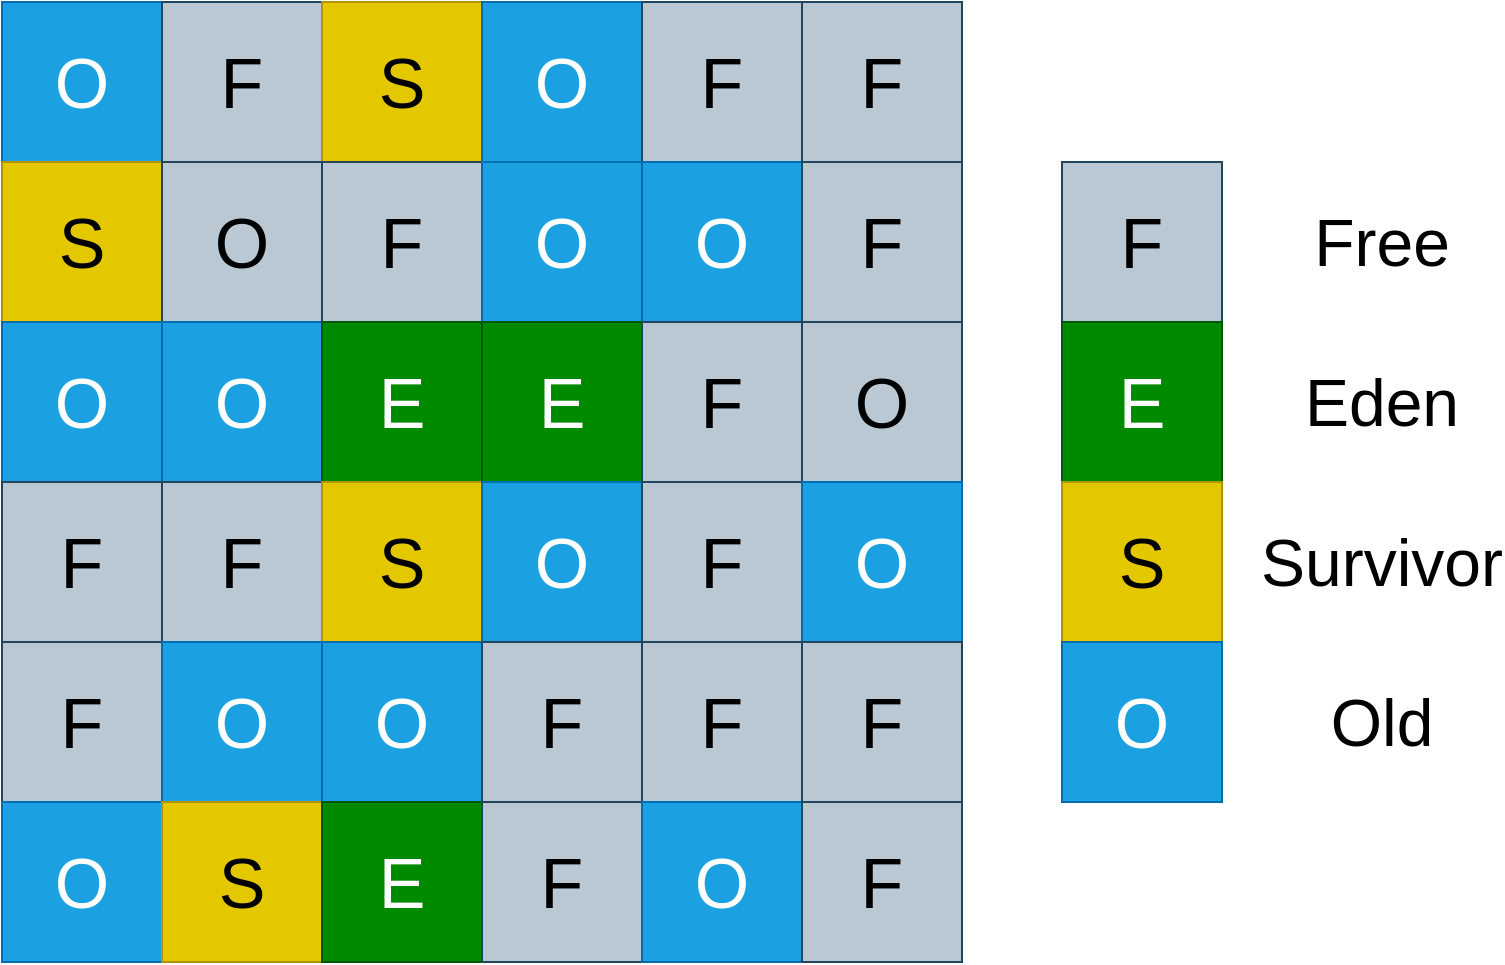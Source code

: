 <mxfile version="22.1.11" type="device">
  <diagram name="Page-1" id="shorsJrz5CvxYnMFktIX">
    <mxGraphModel dx="1434" dy="798" grid="1" gridSize="10" guides="1" tooltips="1" connect="1" arrows="1" fold="1" page="1" pageScale="1" pageWidth="850" pageHeight="1100" math="0" shadow="0">
      <root>
        <mxCell id="0" />
        <mxCell id="1" parent="0" />
        <mxCell id="M-CAjZql78VYrEVdxcIX-1" value="O" style="whiteSpace=wrap;html=1;aspect=fixed;fillColor=#1ba1e2;fontColor=#ffffff;strokeColor=#006EAF;fontSize=35;" parent="1" vertex="1">
          <mxGeometry x="80" y="40" width="80" height="80" as="geometry" />
        </mxCell>
        <mxCell id="M-CAjZql78VYrEVdxcIX-2" value="F" style="whiteSpace=wrap;html=1;aspect=fixed;fillColor=#bac8d3;strokeColor=#23445d;fontSize=35;" parent="1" vertex="1">
          <mxGeometry x="160" y="40" width="80" height="80" as="geometry" />
        </mxCell>
        <mxCell id="M-CAjZql78VYrEVdxcIX-3" value="S" style="whiteSpace=wrap;html=1;aspect=fixed;fillColor=#e3c800;fontColor=#000000;strokeColor=#B09500;fontSize=35;" parent="1" vertex="1">
          <mxGeometry x="240" y="40" width="80" height="80" as="geometry" />
        </mxCell>
        <mxCell id="M-CAjZql78VYrEVdxcIX-4" value="O" style="whiteSpace=wrap;html=1;aspect=fixed;fillColor=#1ba1e2;fontColor=#ffffff;strokeColor=#006EAF;fontSize=35;" parent="1" vertex="1">
          <mxGeometry x="320" y="40" width="80" height="80" as="geometry" />
        </mxCell>
        <mxCell id="M-CAjZql78VYrEVdxcIX-5" value="F" style="whiteSpace=wrap;html=1;aspect=fixed;fillColor=#bac8d3;strokeColor=#23445d;fontSize=35;" parent="1" vertex="1">
          <mxGeometry x="400" y="40" width="80" height="80" as="geometry" />
        </mxCell>
        <mxCell id="M-CAjZql78VYrEVdxcIX-6" value="F" style="whiteSpace=wrap;html=1;aspect=fixed;fillColor=#bac8d3;strokeColor=#23445d;fontSize=35;" parent="1" vertex="1">
          <mxGeometry x="480" y="40" width="80" height="80" as="geometry" />
        </mxCell>
        <mxCell id="M-CAjZql78VYrEVdxcIX-32" value="S" style="whiteSpace=wrap;html=1;aspect=fixed;fillColor=#e3c800;fontColor=#000000;strokeColor=#B09500;fontSize=35;" parent="1" vertex="1">
          <mxGeometry x="80" y="120" width="80" height="80" as="geometry" />
        </mxCell>
        <mxCell id="M-CAjZql78VYrEVdxcIX-33" value="O" style="whiteSpace=wrap;html=1;aspect=fixed;fillColor=#bac8d3;strokeColor=#23445d;fontSize=35;" parent="1" vertex="1">
          <mxGeometry x="160" y="120" width="80" height="80" as="geometry" />
        </mxCell>
        <mxCell id="M-CAjZql78VYrEVdxcIX-34" value="F" style="whiteSpace=wrap;html=1;aspect=fixed;fillColor=#bac8d3;strokeColor=#23445d;fontSize=35;" parent="1" vertex="1">
          <mxGeometry x="240" y="120" width="80" height="80" as="geometry" />
        </mxCell>
        <mxCell id="M-CAjZql78VYrEVdxcIX-35" value="O" style="whiteSpace=wrap;html=1;aspect=fixed;fillColor=#1ba1e2;fontColor=#ffffff;strokeColor=#006EAF;fontSize=35;" parent="1" vertex="1">
          <mxGeometry x="320" y="120" width="80" height="80" as="geometry" />
        </mxCell>
        <mxCell id="M-CAjZql78VYrEVdxcIX-36" value="O" style="whiteSpace=wrap;html=1;aspect=fixed;fillColor=#1ba1e2;fontColor=#ffffff;strokeColor=#006EAF;fontSize=35;" parent="1" vertex="1">
          <mxGeometry x="400" y="120" width="80" height="80" as="geometry" />
        </mxCell>
        <mxCell id="M-CAjZql78VYrEVdxcIX-37" value="F" style="whiteSpace=wrap;html=1;aspect=fixed;fillColor=#bac8d3;strokeColor=#23445d;fontSize=35;" parent="1" vertex="1">
          <mxGeometry x="480" y="120" width="80" height="80" as="geometry" />
        </mxCell>
        <mxCell id="M-CAjZql78VYrEVdxcIX-38" value="O" style="whiteSpace=wrap;html=1;aspect=fixed;fillColor=#1ba1e2;fontColor=#ffffff;strokeColor=#006EAF;fontSize=35;" parent="1" vertex="1">
          <mxGeometry x="80" y="200" width="80" height="80" as="geometry" />
        </mxCell>
        <mxCell id="M-CAjZql78VYrEVdxcIX-39" value="O" style="whiteSpace=wrap;html=1;aspect=fixed;fillColor=#1ba1e2;fontColor=#ffffff;strokeColor=#006EAF;fontSize=35;" parent="1" vertex="1">
          <mxGeometry x="160" y="200" width="80" height="80" as="geometry" />
        </mxCell>
        <mxCell id="M-CAjZql78VYrEVdxcIX-40" value="E" style="whiteSpace=wrap;html=1;aspect=fixed;fillColor=#008a00;fontColor=#ffffff;strokeColor=#005700;fontSize=35;" parent="1" vertex="1">
          <mxGeometry x="240" y="200" width="80" height="80" as="geometry" />
        </mxCell>
        <mxCell id="M-CAjZql78VYrEVdxcIX-41" value="E" style="whiteSpace=wrap;html=1;aspect=fixed;fillColor=#008a00;fontColor=#ffffff;strokeColor=#005700;fontSize=35;" parent="1" vertex="1">
          <mxGeometry x="320" y="200" width="80" height="80" as="geometry" />
        </mxCell>
        <mxCell id="M-CAjZql78VYrEVdxcIX-42" value="F" style="whiteSpace=wrap;html=1;aspect=fixed;fillColor=#bac8d3;strokeColor=#23445d;fontSize=35;" parent="1" vertex="1">
          <mxGeometry x="400" y="200" width="80" height="80" as="geometry" />
        </mxCell>
        <mxCell id="M-CAjZql78VYrEVdxcIX-43" value="O" style="whiteSpace=wrap;html=1;aspect=fixed;fillColor=#bac8d3;strokeColor=#23445d;fontSize=35;" parent="1" vertex="1">
          <mxGeometry x="480" y="200" width="80" height="80" as="geometry" />
        </mxCell>
        <mxCell id="M-CAjZql78VYrEVdxcIX-44" value="F" style="whiteSpace=wrap;html=1;aspect=fixed;fillColor=#bac8d3;strokeColor=#23445d;fontSize=35;" parent="1" vertex="1">
          <mxGeometry x="80" y="280" width="80" height="80" as="geometry" />
        </mxCell>
        <mxCell id="M-CAjZql78VYrEVdxcIX-45" value="F" style="whiteSpace=wrap;html=1;aspect=fixed;fillColor=#bac8d3;strokeColor=#23445d;fontSize=35;" parent="1" vertex="1">
          <mxGeometry x="160" y="280" width="80" height="80" as="geometry" />
        </mxCell>
        <mxCell id="M-CAjZql78VYrEVdxcIX-46" value="S" style="whiteSpace=wrap;html=1;aspect=fixed;fillColor=#e3c800;fontColor=#000000;strokeColor=#B09500;fontSize=35;" parent="1" vertex="1">
          <mxGeometry x="240" y="280" width="80" height="80" as="geometry" />
        </mxCell>
        <mxCell id="M-CAjZql78VYrEVdxcIX-47" value="O" style="whiteSpace=wrap;html=1;aspect=fixed;fillColor=#1ba1e2;fontColor=#ffffff;strokeColor=#006EAF;fontSize=35;" parent="1" vertex="1">
          <mxGeometry x="320" y="280" width="80" height="80" as="geometry" />
        </mxCell>
        <mxCell id="M-CAjZql78VYrEVdxcIX-48" value="F" style="whiteSpace=wrap;html=1;aspect=fixed;fillColor=#bac8d3;strokeColor=#23445d;fontSize=35;" parent="1" vertex="1">
          <mxGeometry x="400" y="280" width="80" height="80" as="geometry" />
        </mxCell>
        <mxCell id="M-CAjZql78VYrEVdxcIX-49" value="O" style="whiteSpace=wrap;html=1;aspect=fixed;fillColor=#1ba1e2;fontColor=#ffffff;strokeColor=#006EAF;fontSize=35;" parent="1" vertex="1">
          <mxGeometry x="480" y="280" width="80" height="80" as="geometry" />
        </mxCell>
        <mxCell id="M-CAjZql78VYrEVdxcIX-50" value="F" style="whiteSpace=wrap;html=1;aspect=fixed;fillColor=#bac8d3;strokeColor=#23445d;fontSize=35;" parent="1" vertex="1">
          <mxGeometry x="80" y="360" width="80" height="80" as="geometry" />
        </mxCell>
        <mxCell id="M-CAjZql78VYrEVdxcIX-51" value="O" style="whiteSpace=wrap;html=1;aspect=fixed;fillColor=#1ba1e2;fontColor=#ffffff;strokeColor=#006EAF;fontSize=35;" parent="1" vertex="1">
          <mxGeometry x="160" y="360" width="80" height="80" as="geometry" />
        </mxCell>
        <mxCell id="M-CAjZql78VYrEVdxcIX-52" value="O" style="whiteSpace=wrap;html=1;aspect=fixed;fillColor=#1ba1e2;fontColor=#ffffff;strokeColor=#006EAF;fontSize=35;" parent="1" vertex="1">
          <mxGeometry x="240" y="360" width="80" height="80" as="geometry" />
        </mxCell>
        <mxCell id="M-CAjZql78VYrEVdxcIX-53" value="F" style="whiteSpace=wrap;html=1;aspect=fixed;fillColor=#bac8d3;strokeColor=#23445d;fontSize=35;" parent="1" vertex="1">
          <mxGeometry x="320" y="360" width="80" height="80" as="geometry" />
        </mxCell>
        <mxCell id="M-CAjZql78VYrEVdxcIX-54" value="F" style="whiteSpace=wrap;html=1;aspect=fixed;fillColor=#bac8d3;strokeColor=#23445d;fontSize=35;" parent="1" vertex="1">
          <mxGeometry x="400" y="360" width="80" height="80" as="geometry" />
        </mxCell>
        <mxCell id="M-CAjZql78VYrEVdxcIX-55" value="F" style="whiteSpace=wrap;html=1;aspect=fixed;fillColor=#bac8d3;strokeColor=#23445d;fontSize=35;" parent="1" vertex="1">
          <mxGeometry x="480" y="360" width="80" height="80" as="geometry" />
        </mxCell>
        <mxCell id="M-CAjZql78VYrEVdxcIX-63" value="O" style="whiteSpace=wrap;html=1;aspect=fixed;fillColor=#1ba1e2;fontColor=#ffffff;strokeColor=#006EAF;fontSize=35;" parent="1" vertex="1">
          <mxGeometry x="80" y="440" width="80" height="80" as="geometry" />
        </mxCell>
        <mxCell id="M-CAjZql78VYrEVdxcIX-64" value="S" style="whiteSpace=wrap;html=1;aspect=fixed;fillColor=#e3c800;fontColor=#000000;strokeColor=#B09500;fontSize=35;" parent="1" vertex="1">
          <mxGeometry x="160" y="440" width="80" height="80" as="geometry" />
        </mxCell>
        <mxCell id="M-CAjZql78VYrEVdxcIX-65" value="E" style="whiteSpace=wrap;html=1;aspect=fixed;fillColor=#008a00;fontColor=#ffffff;strokeColor=#005700;fontSize=35;" parent="1" vertex="1">
          <mxGeometry x="240" y="440" width="80" height="80" as="geometry" />
        </mxCell>
        <mxCell id="M-CAjZql78VYrEVdxcIX-66" value="F" style="whiteSpace=wrap;html=1;aspect=fixed;fillColor=#bac8d3;strokeColor=#23445d;fontSize=35;" parent="1" vertex="1">
          <mxGeometry x="320" y="440" width="80" height="80" as="geometry" />
        </mxCell>
        <mxCell id="M-CAjZql78VYrEVdxcIX-67" value="O" style="whiteSpace=wrap;html=1;aspect=fixed;fillColor=#1ba1e2;fontColor=#ffffff;strokeColor=#006EAF;fontSize=35;" parent="1" vertex="1">
          <mxGeometry x="400" y="440" width="80" height="80" as="geometry" />
        </mxCell>
        <mxCell id="M-CAjZql78VYrEVdxcIX-68" value="F" style="whiteSpace=wrap;html=1;aspect=fixed;fillColor=#bac8d3;strokeColor=#23445d;fontSize=35;" parent="1" vertex="1">
          <mxGeometry x="480" y="440" width="80" height="80" as="geometry" />
        </mxCell>
        <mxCell id="PLdO52neICj-qMeAlLIz-1" value="F" style="whiteSpace=wrap;html=1;aspect=fixed;fillColor=#bac8d3;strokeColor=#23445d;fontSize=35;" parent="1" vertex="1">
          <mxGeometry x="610" y="120" width="80" height="80" as="geometry" />
        </mxCell>
        <mxCell id="PLdO52neICj-qMeAlLIz-2" value="E" style="whiteSpace=wrap;html=1;aspect=fixed;fillColor=#008a00;fontColor=#ffffff;strokeColor=#005700;fontSize=35;" parent="1" vertex="1">
          <mxGeometry x="610" y="200" width="80" height="80" as="geometry" />
        </mxCell>
        <mxCell id="PLdO52neICj-qMeAlLIz-3" value="S" style="whiteSpace=wrap;html=1;aspect=fixed;fillColor=#e3c800;fontColor=#000000;strokeColor=#B09500;fontSize=35;" parent="1" vertex="1">
          <mxGeometry x="610" y="280" width="80" height="80" as="geometry" />
        </mxCell>
        <mxCell id="PLdO52neICj-qMeAlLIz-4" value="O" style="whiteSpace=wrap;html=1;aspect=fixed;fillColor=#1ba1e2;fontColor=#ffffff;strokeColor=#006EAF;fontSize=35;" parent="1" vertex="1">
          <mxGeometry x="610" y="360" width="80" height="80" as="geometry" />
        </mxCell>
        <mxCell id="PLdO52neICj-qMeAlLIz-8" value="Free" style="text;html=1;strokeColor=none;fillColor=none;align=center;verticalAlign=middle;whiteSpace=wrap;rounded=0;fontSize=33;" parent="1" vertex="1">
          <mxGeometry x="740" y="145" width="60" height="30" as="geometry" />
        </mxCell>
        <mxCell id="PLdO52neICj-qMeAlLIz-9" value="Eden" style="text;html=1;strokeColor=none;fillColor=none;align=center;verticalAlign=middle;whiteSpace=wrap;rounded=0;fontSize=33;" parent="1" vertex="1">
          <mxGeometry x="740" y="225" width="60" height="30" as="geometry" />
        </mxCell>
        <mxCell id="PLdO52neICj-qMeAlLIz-10" value="Survivor" style="text;html=1;strokeColor=none;fillColor=none;align=center;verticalAlign=middle;whiteSpace=wrap;rounded=0;fontSize=33;" parent="1" vertex="1">
          <mxGeometry x="740" y="305" width="60" height="30" as="geometry" />
        </mxCell>
        <mxCell id="PLdO52neICj-qMeAlLIz-11" value="Old" style="text;html=1;strokeColor=none;fillColor=none;align=center;verticalAlign=middle;whiteSpace=wrap;rounded=0;fontSize=33;" parent="1" vertex="1">
          <mxGeometry x="740" y="385" width="60" height="30" as="geometry" />
        </mxCell>
      </root>
    </mxGraphModel>
  </diagram>
</mxfile>
